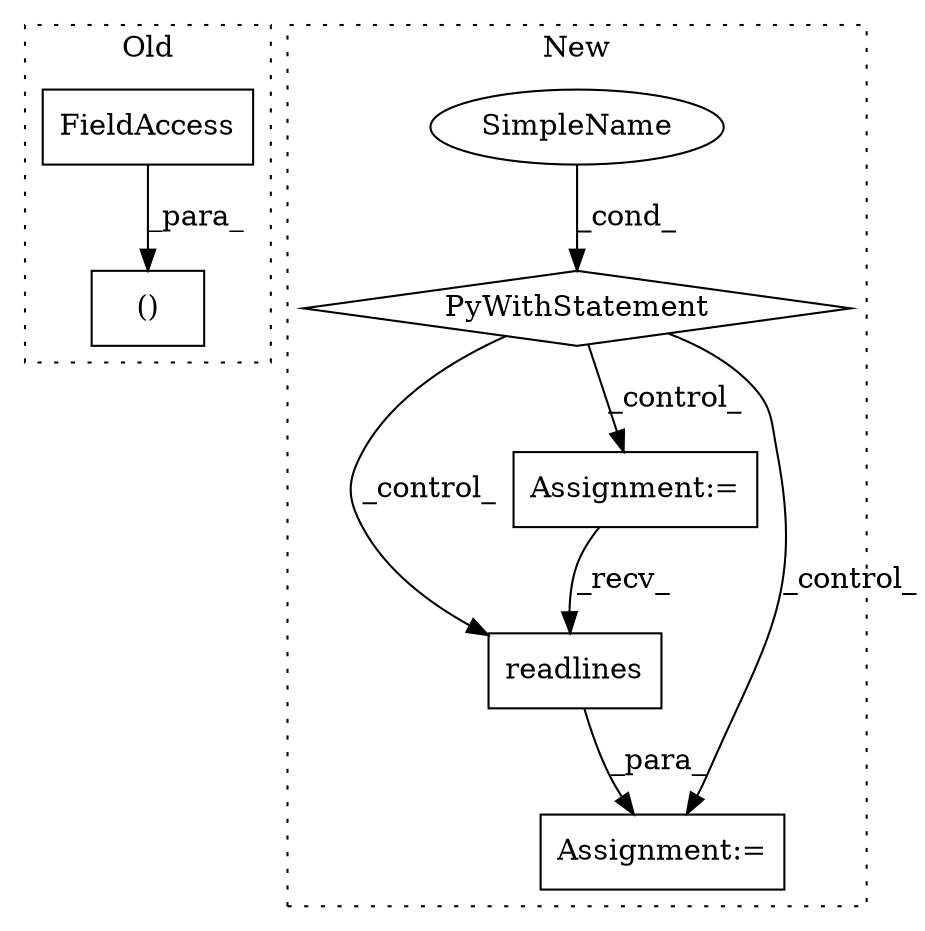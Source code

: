 digraph G {
subgraph cluster0 {
1 [label="()" a="106" s="3136" l="39" shape="box"];
5 [label="FieldAccess" a="22" s="3136" l="14" shape="box"];
label = "Old";
style="dotted";
}
subgraph cluster1 {
2 [label="readlines" a="32" s="3368" l="11" shape="box"];
3 [label="SimpleName" a="42" s="" l="" shape="ellipse"];
4 [label="PyWithStatement" a="104" s="3213,3249" l="10,2" shape="diamond"];
6 [label="Assignment:=" a="7" s="3266" l="11" shape="box"];
7 [label="Assignment:=" a="7" s="3347" l="1" shape="box"];
label = "New";
style="dotted";
}
2 -> 7 [label="_para_"];
3 -> 4 [label="_cond_"];
4 -> 7 [label="_control_"];
4 -> 2 [label="_control_"];
4 -> 6 [label="_control_"];
5 -> 1 [label="_para_"];
6 -> 2 [label="_recv_"];
}